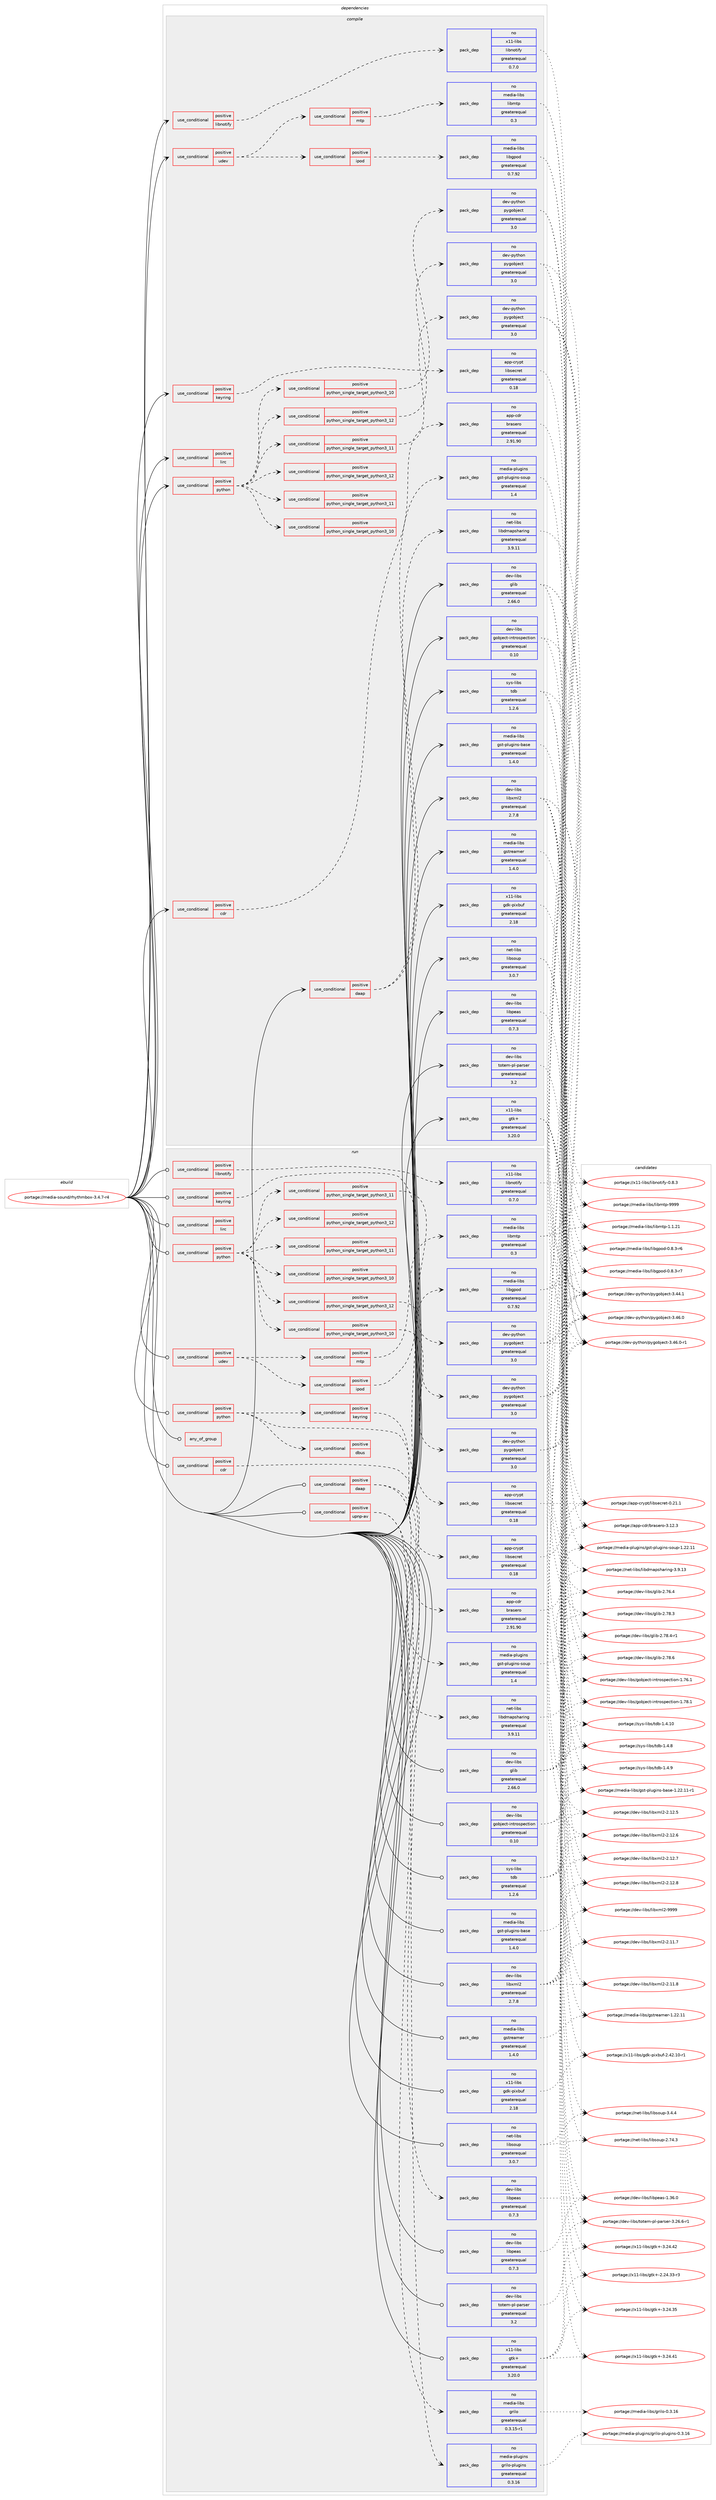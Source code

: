 digraph prolog {

# *************
# Graph options
# *************

newrank=true;
concentrate=true;
compound=true;
graph [rankdir=LR,fontname=Helvetica,fontsize=10,ranksep=1.5];#, ranksep=2.5, nodesep=0.2];
edge  [arrowhead=vee];
node  [fontname=Helvetica,fontsize=10];

# **********
# The ebuild
# **********

subgraph cluster_leftcol {
color=gray;
rank=same;
label=<<i>ebuild</i>>;
id [label="portage://media-sound/rhythmbox-3.4.7-r4", color=red, width=4, href="../media-sound/rhythmbox-3.4.7-r4.svg"];
}

# ****************
# The dependencies
# ****************

subgraph cluster_midcol {
color=gray;
label=<<i>dependencies</i>>;
subgraph cluster_compile {
fillcolor="#eeeeee";
style=filled;
label=<<i>compile</i>>;
subgraph cond79558 {
dependency165382 [label=<<TABLE BORDER="0" CELLBORDER="1" CELLSPACING="0" CELLPADDING="4"><TR><TD ROWSPAN="3" CELLPADDING="10">use_conditional</TD></TR><TR><TD>positive</TD></TR><TR><TD>cdr</TD></TR></TABLE>>, shape=none, color=red];
subgraph pack83409 {
dependency165383 [label=<<TABLE BORDER="0" CELLBORDER="1" CELLSPACING="0" CELLPADDING="4" WIDTH="220"><TR><TD ROWSPAN="6" CELLPADDING="30">pack_dep</TD></TR><TR><TD WIDTH="110">no</TD></TR><TR><TD>app-cdr</TD></TR><TR><TD>brasero</TD></TR><TR><TD>greaterequal</TD></TR><TR><TD>2.91.90</TD></TR></TABLE>>, shape=none, color=blue];
}
dependency165382:e -> dependency165383:w [weight=20,style="dashed",arrowhead="vee"];
}
id:e -> dependency165382:w [weight=20,style="solid",arrowhead="vee"];
subgraph cond79559 {
dependency165384 [label=<<TABLE BORDER="0" CELLBORDER="1" CELLSPACING="0" CELLPADDING="4"><TR><TD ROWSPAN="3" CELLPADDING="10">use_conditional</TD></TR><TR><TD>positive</TD></TR><TR><TD>daap</TD></TR></TABLE>>, shape=none, color=red];
subgraph pack83410 {
dependency165385 [label=<<TABLE BORDER="0" CELLBORDER="1" CELLSPACING="0" CELLPADDING="4" WIDTH="220"><TR><TD ROWSPAN="6" CELLPADDING="30">pack_dep</TD></TR><TR><TD WIDTH="110">no</TD></TR><TR><TD>net-libs</TD></TR><TR><TD>libdmapsharing</TD></TR><TR><TD>greaterequal</TD></TR><TR><TD>3.9.11</TD></TR></TABLE>>, shape=none, color=blue];
}
dependency165384:e -> dependency165385:w [weight=20,style="dashed",arrowhead="vee"];
subgraph pack83411 {
dependency165386 [label=<<TABLE BORDER="0" CELLBORDER="1" CELLSPACING="0" CELLPADDING="4" WIDTH="220"><TR><TD ROWSPAN="6" CELLPADDING="30">pack_dep</TD></TR><TR><TD WIDTH="110">no</TD></TR><TR><TD>media-plugins</TD></TR><TR><TD>gst-plugins-soup</TD></TR><TR><TD>greaterequal</TD></TR><TR><TD>1.4</TD></TR></TABLE>>, shape=none, color=blue];
}
dependency165384:e -> dependency165386:w [weight=20,style="dashed",arrowhead="vee"];
}
id:e -> dependency165384:w [weight=20,style="solid",arrowhead="vee"];
subgraph cond79560 {
dependency165387 [label=<<TABLE BORDER="0" CELLBORDER="1" CELLSPACING="0" CELLPADDING="4"><TR><TD ROWSPAN="3" CELLPADDING="10">use_conditional</TD></TR><TR><TD>positive</TD></TR><TR><TD>keyring</TD></TR></TABLE>>, shape=none, color=red];
subgraph pack83412 {
dependency165388 [label=<<TABLE BORDER="0" CELLBORDER="1" CELLSPACING="0" CELLPADDING="4" WIDTH="220"><TR><TD ROWSPAN="6" CELLPADDING="30">pack_dep</TD></TR><TR><TD WIDTH="110">no</TD></TR><TR><TD>app-crypt</TD></TR><TR><TD>libsecret</TD></TR><TR><TD>greaterequal</TD></TR><TR><TD>0.18</TD></TR></TABLE>>, shape=none, color=blue];
}
dependency165387:e -> dependency165388:w [weight=20,style="dashed",arrowhead="vee"];
}
id:e -> dependency165387:w [weight=20,style="solid",arrowhead="vee"];
subgraph cond79561 {
dependency165389 [label=<<TABLE BORDER="0" CELLBORDER="1" CELLSPACING="0" CELLPADDING="4"><TR><TD ROWSPAN="3" CELLPADDING="10">use_conditional</TD></TR><TR><TD>positive</TD></TR><TR><TD>libnotify</TD></TR></TABLE>>, shape=none, color=red];
subgraph pack83413 {
dependency165390 [label=<<TABLE BORDER="0" CELLBORDER="1" CELLSPACING="0" CELLPADDING="4" WIDTH="220"><TR><TD ROWSPAN="6" CELLPADDING="30">pack_dep</TD></TR><TR><TD WIDTH="110">no</TD></TR><TR><TD>x11-libs</TD></TR><TR><TD>libnotify</TD></TR><TR><TD>greaterequal</TD></TR><TR><TD>0.7.0</TD></TR></TABLE>>, shape=none, color=blue];
}
dependency165389:e -> dependency165390:w [weight=20,style="dashed",arrowhead="vee"];
}
id:e -> dependency165389:w [weight=20,style="solid",arrowhead="vee"];
subgraph cond79562 {
dependency165391 [label=<<TABLE BORDER="0" CELLBORDER="1" CELLSPACING="0" CELLPADDING="4"><TR><TD ROWSPAN="3" CELLPADDING="10">use_conditional</TD></TR><TR><TD>positive</TD></TR><TR><TD>lirc</TD></TR></TABLE>>, shape=none, color=red];
# *** BEGIN UNKNOWN DEPENDENCY TYPE (TODO) ***
# dependency165391 -> package_dependency(portage://media-sound/rhythmbox-3.4.7-r4,install,no,app-misc,lirc,none,[,,],[],[])
# *** END UNKNOWN DEPENDENCY TYPE (TODO) ***

}
id:e -> dependency165391:w [weight=20,style="solid",arrowhead="vee"];
subgraph cond79563 {
dependency165392 [label=<<TABLE BORDER="0" CELLBORDER="1" CELLSPACING="0" CELLPADDING="4"><TR><TD ROWSPAN="3" CELLPADDING="10">use_conditional</TD></TR><TR><TD>positive</TD></TR><TR><TD>python</TD></TR></TABLE>>, shape=none, color=red];
subgraph cond79564 {
dependency165393 [label=<<TABLE BORDER="0" CELLBORDER="1" CELLSPACING="0" CELLPADDING="4"><TR><TD ROWSPAN="3" CELLPADDING="10">use_conditional</TD></TR><TR><TD>positive</TD></TR><TR><TD>python_single_target_python3_10</TD></TR></TABLE>>, shape=none, color=red];
# *** BEGIN UNKNOWN DEPENDENCY TYPE (TODO) ***
# dependency165393 -> package_dependency(portage://media-sound/rhythmbox-3.4.7-r4,install,no,dev-lang,python,none,[,,],[slot(3.10)],[use(enable(xml),positive)])
# *** END UNKNOWN DEPENDENCY TYPE (TODO) ***

}
dependency165392:e -> dependency165393:w [weight=20,style="dashed",arrowhead="vee"];
subgraph cond79565 {
dependency165394 [label=<<TABLE BORDER="0" CELLBORDER="1" CELLSPACING="0" CELLPADDING="4"><TR><TD ROWSPAN="3" CELLPADDING="10">use_conditional</TD></TR><TR><TD>positive</TD></TR><TR><TD>python_single_target_python3_11</TD></TR></TABLE>>, shape=none, color=red];
# *** BEGIN UNKNOWN DEPENDENCY TYPE (TODO) ***
# dependency165394 -> package_dependency(portage://media-sound/rhythmbox-3.4.7-r4,install,no,dev-lang,python,none,[,,],[slot(3.11)],[use(enable(xml),positive)])
# *** END UNKNOWN DEPENDENCY TYPE (TODO) ***

}
dependency165392:e -> dependency165394:w [weight=20,style="dashed",arrowhead="vee"];
subgraph cond79566 {
dependency165395 [label=<<TABLE BORDER="0" CELLBORDER="1" CELLSPACING="0" CELLPADDING="4"><TR><TD ROWSPAN="3" CELLPADDING="10">use_conditional</TD></TR><TR><TD>positive</TD></TR><TR><TD>python_single_target_python3_12</TD></TR></TABLE>>, shape=none, color=red];
# *** BEGIN UNKNOWN DEPENDENCY TYPE (TODO) ***
# dependency165395 -> package_dependency(portage://media-sound/rhythmbox-3.4.7-r4,install,no,dev-lang,python,none,[,,],[slot(3.12)],[use(enable(xml),positive)])
# *** END UNKNOWN DEPENDENCY TYPE (TODO) ***

}
dependency165392:e -> dependency165395:w [weight=20,style="dashed",arrowhead="vee"];
subgraph cond79567 {
dependency165396 [label=<<TABLE BORDER="0" CELLBORDER="1" CELLSPACING="0" CELLPADDING="4"><TR><TD ROWSPAN="3" CELLPADDING="10">use_conditional</TD></TR><TR><TD>positive</TD></TR><TR><TD>python_single_target_python3_10</TD></TR></TABLE>>, shape=none, color=red];
subgraph pack83414 {
dependency165397 [label=<<TABLE BORDER="0" CELLBORDER="1" CELLSPACING="0" CELLPADDING="4" WIDTH="220"><TR><TD ROWSPAN="6" CELLPADDING="30">pack_dep</TD></TR><TR><TD WIDTH="110">no</TD></TR><TR><TD>dev-python</TD></TR><TR><TD>pygobject</TD></TR><TR><TD>greaterequal</TD></TR><TR><TD>3.0</TD></TR></TABLE>>, shape=none, color=blue];
}
dependency165396:e -> dependency165397:w [weight=20,style="dashed",arrowhead="vee"];
}
dependency165392:e -> dependency165396:w [weight=20,style="dashed",arrowhead="vee"];
subgraph cond79568 {
dependency165398 [label=<<TABLE BORDER="0" CELLBORDER="1" CELLSPACING="0" CELLPADDING="4"><TR><TD ROWSPAN="3" CELLPADDING="10">use_conditional</TD></TR><TR><TD>positive</TD></TR><TR><TD>python_single_target_python3_11</TD></TR></TABLE>>, shape=none, color=red];
subgraph pack83415 {
dependency165399 [label=<<TABLE BORDER="0" CELLBORDER="1" CELLSPACING="0" CELLPADDING="4" WIDTH="220"><TR><TD ROWSPAN="6" CELLPADDING="30">pack_dep</TD></TR><TR><TD WIDTH="110">no</TD></TR><TR><TD>dev-python</TD></TR><TR><TD>pygobject</TD></TR><TR><TD>greaterequal</TD></TR><TR><TD>3.0</TD></TR></TABLE>>, shape=none, color=blue];
}
dependency165398:e -> dependency165399:w [weight=20,style="dashed",arrowhead="vee"];
}
dependency165392:e -> dependency165398:w [weight=20,style="dashed",arrowhead="vee"];
subgraph cond79569 {
dependency165400 [label=<<TABLE BORDER="0" CELLBORDER="1" CELLSPACING="0" CELLPADDING="4"><TR><TD ROWSPAN="3" CELLPADDING="10">use_conditional</TD></TR><TR><TD>positive</TD></TR><TR><TD>python_single_target_python3_12</TD></TR></TABLE>>, shape=none, color=red];
subgraph pack83416 {
dependency165401 [label=<<TABLE BORDER="0" CELLBORDER="1" CELLSPACING="0" CELLPADDING="4" WIDTH="220"><TR><TD ROWSPAN="6" CELLPADDING="30">pack_dep</TD></TR><TR><TD WIDTH="110">no</TD></TR><TR><TD>dev-python</TD></TR><TR><TD>pygobject</TD></TR><TR><TD>greaterequal</TD></TR><TR><TD>3.0</TD></TR></TABLE>>, shape=none, color=blue];
}
dependency165400:e -> dependency165401:w [weight=20,style="dashed",arrowhead="vee"];
}
dependency165392:e -> dependency165400:w [weight=20,style="dashed",arrowhead="vee"];
}
id:e -> dependency165392:w [weight=20,style="solid",arrowhead="vee"];
subgraph cond79570 {
dependency165402 [label=<<TABLE BORDER="0" CELLBORDER="1" CELLSPACING="0" CELLPADDING="4"><TR><TD ROWSPAN="3" CELLPADDING="10">use_conditional</TD></TR><TR><TD>positive</TD></TR><TR><TD>udev</TD></TR></TABLE>>, shape=none, color=red];
# *** BEGIN UNKNOWN DEPENDENCY TYPE (TODO) ***
# dependency165402 -> package_dependency(portage://media-sound/rhythmbox-3.4.7-r4,install,no,dev-libs,libgudev,none,[,,],any_same_slot,[])
# *** END UNKNOWN DEPENDENCY TYPE (TODO) ***

subgraph cond79571 {
dependency165403 [label=<<TABLE BORDER="0" CELLBORDER="1" CELLSPACING="0" CELLPADDING="4"><TR><TD ROWSPAN="3" CELLPADDING="10">use_conditional</TD></TR><TR><TD>positive</TD></TR><TR><TD>ipod</TD></TR></TABLE>>, shape=none, color=red];
subgraph pack83417 {
dependency165404 [label=<<TABLE BORDER="0" CELLBORDER="1" CELLSPACING="0" CELLPADDING="4" WIDTH="220"><TR><TD ROWSPAN="6" CELLPADDING="30">pack_dep</TD></TR><TR><TD WIDTH="110">no</TD></TR><TR><TD>media-libs</TD></TR><TR><TD>libgpod</TD></TR><TR><TD>greaterequal</TD></TR><TR><TD>0.7.92</TD></TR></TABLE>>, shape=none, color=blue];
}
dependency165403:e -> dependency165404:w [weight=20,style="dashed",arrowhead="vee"];
}
dependency165402:e -> dependency165403:w [weight=20,style="dashed",arrowhead="vee"];
subgraph cond79572 {
dependency165405 [label=<<TABLE BORDER="0" CELLBORDER="1" CELLSPACING="0" CELLPADDING="4"><TR><TD ROWSPAN="3" CELLPADDING="10">use_conditional</TD></TR><TR><TD>positive</TD></TR><TR><TD>mtp</TD></TR></TABLE>>, shape=none, color=red];
subgraph pack83418 {
dependency165406 [label=<<TABLE BORDER="0" CELLBORDER="1" CELLSPACING="0" CELLPADDING="4" WIDTH="220"><TR><TD ROWSPAN="6" CELLPADDING="30">pack_dep</TD></TR><TR><TD WIDTH="110">no</TD></TR><TR><TD>media-libs</TD></TR><TR><TD>libmtp</TD></TR><TR><TD>greaterequal</TD></TR><TR><TD>0.3</TD></TR></TABLE>>, shape=none, color=blue];
}
dependency165405:e -> dependency165406:w [weight=20,style="dashed",arrowhead="vee"];
}
dependency165402:e -> dependency165405:w [weight=20,style="dashed",arrowhead="vee"];
}
id:e -> dependency165402:w [weight=20,style="solid",arrowhead="vee"];
subgraph pack83419 {
dependency165407 [label=<<TABLE BORDER="0" CELLBORDER="1" CELLSPACING="0" CELLPADDING="4" WIDTH="220"><TR><TD ROWSPAN="6" CELLPADDING="30">pack_dep</TD></TR><TR><TD WIDTH="110">no</TD></TR><TR><TD>dev-libs</TD></TR><TR><TD>glib</TD></TR><TR><TD>greaterequal</TD></TR><TR><TD>2.66.0</TD></TR></TABLE>>, shape=none, color=blue];
}
id:e -> dependency165407:w [weight=20,style="solid",arrowhead="vee"];
subgraph pack83420 {
dependency165408 [label=<<TABLE BORDER="0" CELLBORDER="1" CELLSPACING="0" CELLPADDING="4" WIDTH="220"><TR><TD ROWSPAN="6" CELLPADDING="30">pack_dep</TD></TR><TR><TD WIDTH="110">no</TD></TR><TR><TD>dev-libs</TD></TR><TR><TD>gobject-introspection</TD></TR><TR><TD>greaterequal</TD></TR><TR><TD>0.10</TD></TR></TABLE>>, shape=none, color=blue];
}
id:e -> dependency165408:w [weight=20,style="solid",arrowhead="vee"];
# *** BEGIN UNKNOWN DEPENDENCY TYPE (TODO) ***
# id -> package_dependency(portage://media-sound/rhythmbox-3.4.7-r4,install,no,dev-libs,json-glib,none,[,,],[],[])
# *** END UNKNOWN DEPENDENCY TYPE (TODO) ***

subgraph pack83421 {
dependency165409 [label=<<TABLE BORDER="0" CELLBORDER="1" CELLSPACING="0" CELLPADDING="4" WIDTH="220"><TR><TD ROWSPAN="6" CELLPADDING="30">pack_dep</TD></TR><TR><TD WIDTH="110">no</TD></TR><TR><TD>dev-libs</TD></TR><TR><TD>libpeas</TD></TR><TR><TD>greaterequal</TD></TR><TR><TD>0.7.3</TD></TR></TABLE>>, shape=none, color=blue];
}
id:e -> dependency165409:w [weight=20,style="solid",arrowhead="vee"];
subgraph pack83422 {
dependency165410 [label=<<TABLE BORDER="0" CELLBORDER="1" CELLSPACING="0" CELLPADDING="4" WIDTH="220"><TR><TD ROWSPAN="6" CELLPADDING="30">pack_dep</TD></TR><TR><TD WIDTH="110">no</TD></TR><TR><TD>dev-libs</TD></TR><TR><TD>libxml2</TD></TR><TR><TD>greaterequal</TD></TR><TR><TD>2.7.8</TD></TR></TABLE>>, shape=none, color=blue];
}
id:e -> dependency165410:w [weight=20,style="solid",arrowhead="vee"];
subgraph pack83423 {
dependency165411 [label=<<TABLE BORDER="0" CELLBORDER="1" CELLSPACING="0" CELLPADDING="4" WIDTH="220"><TR><TD ROWSPAN="6" CELLPADDING="30">pack_dep</TD></TR><TR><TD WIDTH="110">no</TD></TR><TR><TD>dev-libs</TD></TR><TR><TD>totem-pl-parser</TD></TR><TR><TD>greaterequal</TD></TR><TR><TD>3.2</TD></TR></TABLE>>, shape=none, color=blue];
}
id:e -> dependency165411:w [weight=20,style="solid",arrowhead="vee"];
subgraph pack83424 {
dependency165412 [label=<<TABLE BORDER="0" CELLBORDER="1" CELLSPACING="0" CELLPADDING="4" WIDTH="220"><TR><TD ROWSPAN="6" CELLPADDING="30">pack_dep</TD></TR><TR><TD WIDTH="110">no</TD></TR><TR><TD>media-libs</TD></TR><TR><TD>gst-plugins-base</TD></TR><TR><TD>greaterequal</TD></TR><TR><TD>1.4.0</TD></TR></TABLE>>, shape=none, color=blue];
}
id:e -> dependency165412:w [weight=20,style="solid",arrowhead="vee"];
subgraph pack83425 {
dependency165413 [label=<<TABLE BORDER="0" CELLBORDER="1" CELLSPACING="0" CELLPADDING="4" WIDTH="220"><TR><TD ROWSPAN="6" CELLPADDING="30">pack_dep</TD></TR><TR><TD WIDTH="110">no</TD></TR><TR><TD>media-libs</TD></TR><TR><TD>gstreamer</TD></TR><TR><TD>greaterequal</TD></TR><TR><TD>1.4.0</TD></TR></TABLE>>, shape=none, color=blue];
}
id:e -> dependency165413:w [weight=20,style="solid",arrowhead="vee"];
subgraph pack83426 {
dependency165414 [label=<<TABLE BORDER="0" CELLBORDER="1" CELLSPACING="0" CELLPADDING="4" WIDTH="220"><TR><TD ROWSPAN="6" CELLPADDING="30">pack_dep</TD></TR><TR><TD WIDTH="110">no</TD></TR><TR><TD>net-libs</TD></TR><TR><TD>libsoup</TD></TR><TR><TD>greaterequal</TD></TR><TR><TD>3.0.7</TD></TR></TABLE>>, shape=none, color=blue];
}
id:e -> dependency165414:w [weight=20,style="solid",arrowhead="vee"];
subgraph pack83427 {
dependency165415 [label=<<TABLE BORDER="0" CELLBORDER="1" CELLSPACING="0" CELLPADDING="4" WIDTH="220"><TR><TD ROWSPAN="6" CELLPADDING="30">pack_dep</TD></TR><TR><TD WIDTH="110">no</TD></TR><TR><TD>sys-libs</TD></TR><TR><TD>tdb</TD></TR><TR><TD>greaterequal</TD></TR><TR><TD>1.2.6</TD></TR></TABLE>>, shape=none, color=blue];
}
id:e -> dependency165415:w [weight=20,style="solid",arrowhead="vee"];
# *** BEGIN UNKNOWN DEPENDENCY TYPE (TODO) ***
# id -> package_dependency(portage://media-sound/rhythmbox-3.4.7-r4,install,no,x11-libs,cairo,none,[,,],[],[])
# *** END UNKNOWN DEPENDENCY TYPE (TODO) ***

subgraph pack83428 {
dependency165416 [label=<<TABLE BORDER="0" CELLBORDER="1" CELLSPACING="0" CELLPADDING="4" WIDTH="220"><TR><TD ROWSPAN="6" CELLPADDING="30">pack_dep</TD></TR><TR><TD WIDTH="110">no</TD></TR><TR><TD>x11-libs</TD></TR><TR><TD>gdk-pixbuf</TD></TR><TR><TD>greaterequal</TD></TR><TR><TD>2.18</TD></TR></TABLE>>, shape=none, color=blue];
}
id:e -> dependency165416:w [weight=20,style="solid",arrowhead="vee"];
subgraph pack83429 {
dependency165417 [label=<<TABLE BORDER="0" CELLBORDER="1" CELLSPACING="0" CELLPADDING="4" WIDTH="220"><TR><TD ROWSPAN="6" CELLPADDING="30">pack_dep</TD></TR><TR><TD WIDTH="110">no</TD></TR><TR><TD>x11-libs</TD></TR><TR><TD>gtk+</TD></TR><TR><TD>greaterequal</TD></TR><TR><TD>3.20.0</TD></TR></TABLE>>, shape=none, color=blue];
}
id:e -> dependency165417:w [weight=20,style="solid",arrowhead="vee"];
# *** BEGIN UNKNOWN DEPENDENCY TYPE (TODO) ***
# id -> package_dependency(portage://media-sound/rhythmbox-3.4.7-r4,install,no,x11-libs,pango,none,[,,],[],[])
# *** END UNKNOWN DEPENDENCY TYPE (TODO) ***

}
subgraph cluster_compileandrun {
fillcolor="#eeeeee";
style=filled;
label=<<i>compile and run</i>>;
}
subgraph cluster_run {
fillcolor="#eeeeee";
style=filled;
label=<<i>run</i>>;
subgraph any2251 {
dependency165418 [label=<<TABLE BORDER="0" CELLBORDER="1" CELLSPACING="0" CELLPADDING="4"><TR><TD CELLPADDING="10">any_of_group</TD></TR></TABLE>>, shape=none, color=red];# *** BEGIN UNKNOWN DEPENDENCY TYPE (TODO) ***
# dependency165418 -> package_dependency(portage://media-sound/rhythmbox-3.4.7-r4,run,no,media-plugins,gst-plugins-cdparanoia,none,[,,],[slot(1.0)],[])
# *** END UNKNOWN DEPENDENCY TYPE (TODO) ***

# *** BEGIN UNKNOWN DEPENDENCY TYPE (TODO) ***
# dependency165418 -> package_dependency(portage://media-sound/rhythmbox-3.4.7-r4,run,no,media-plugins,gst-plugins-cdio,none,[,,],[slot(1.0)],[])
# *** END UNKNOWN DEPENDENCY TYPE (TODO) ***

}
id:e -> dependency165418:w [weight=20,style="solid",arrowhead="odot"];
subgraph cond79573 {
dependency165419 [label=<<TABLE BORDER="0" CELLBORDER="1" CELLSPACING="0" CELLPADDING="4"><TR><TD ROWSPAN="3" CELLPADDING="10">use_conditional</TD></TR><TR><TD>positive</TD></TR><TR><TD>cdr</TD></TR></TABLE>>, shape=none, color=red];
subgraph pack83430 {
dependency165420 [label=<<TABLE BORDER="0" CELLBORDER="1" CELLSPACING="0" CELLPADDING="4" WIDTH="220"><TR><TD ROWSPAN="6" CELLPADDING="30">pack_dep</TD></TR><TR><TD WIDTH="110">no</TD></TR><TR><TD>app-cdr</TD></TR><TR><TD>brasero</TD></TR><TR><TD>greaterequal</TD></TR><TR><TD>2.91.90</TD></TR></TABLE>>, shape=none, color=blue];
}
dependency165419:e -> dependency165420:w [weight=20,style="dashed",arrowhead="vee"];
}
id:e -> dependency165419:w [weight=20,style="solid",arrowhead="odot"];
subgraph cond79574 {
dependency165421 [label=<<TABLE BORDER="0" CELLBORDER="1" CELLSPACING="0" CELLPADDING="4"><TR><TD ROWSPAN="3" CELLPADDING="10">use_conditional</TD></TR><TR><TD>positive</TD></TR><TR><TD>daap</TD></TR></TABLE>>, shape=none, color=red];
subgraph pack83431 {
dependency165422 [label=<<TABLE BORDER="0" CELLBORDER="1" CELLSPACING="0" CELLPADDING="4" WIDTH="220"><TR><TD ROWSPAN="6" CELLPADDING="30">pack_dep</TD></TR><TR><TD WIDTH="110">no</TD></TR><TR><TD>net-libs</TD></TR><TR><TD>libdmapsharing</TD></TR><TR><TD>greaterequal</TD></TR><TR><TD>3.9.11</TD></TR></TABLE>>, shape=none, color=blue];
}
dependency165421:e -> dependency165422:w [weight=20,style="dashed",arrowhead="vee"];
subgraph pack83432 {
dependency165423 [label=<<TABLE BORDER="0" CELLBORDER="1" CELLSPACING="0" CELLPADDING="4" WIDTH="220"><TR><TD ROWSPAN="6" CELLPADDING="30">pack_dep</TD></TR><TR><TD WIDTH="110">no</TD></TR><TR><TD>media-plugins</TD></TR><TR><TD>gst-plugins-soup</TD></TR><TR><TD>greaterequal</TD></TR><TR><TD>1.4</TD></TR></TABLE>>, shape=none, color=blue];
}
dependency165421:e -> dependency165423:w [weight=20,style="dashed",arrowhead="vee"];
}
id:e -> dependency165421:w [weight=20,style="solid",arrowhead="odot"];
subgraph cond79575 {
dependency165424 [label=<<TABLE BORDER="0" CELLBORDER="1" CELLSPACING="0" CELLPADDING="4"><TR><TD ROWSPAN="3" CELLPADDING="10">use_conditional</TD></TR><TR><TD>positive</TD></TR><TR><TD>keyring</TD></TR></TABLE>>, shape=none, color=red];
subgraph pack83433 {
dependency165425 [label=<<TABLE BORDER="0" CELLBORDER="1" CELLSPACING="0" CELLPADDING="4" WIDTH="220"><TR><TD ROWSPAN="6" CELLPADDING="30">pack_dep</TD></TR><TR><TD WIDTH="110">no</TD></TR><TR><TD>app-crypt</TD></TR><TR><TD>libsecret</TD></TR><TR><TD>greaterequal</TD></TR><TR><TD>0.18</TD></TR></TABLE>>, shape=none, color=blue];
}
dependency165424:e -> dependency165425:w [weight=20,style="dashed",arrowhead="vee"];
}
id:e -> dependency165424:w [weight=20,style="solid",arrowhead="odot"];
subgraph cond79576 {
dependency165426 [label=<<TABLE BORDER="0" CELLBORDER="1" CELLSPACING="0" CELLPADDING="4"><TR><TD ROWSPAN="3" CELLPADDING="10">use_conditional</TD></TR><TR><TD>positive</TD></TR><TR><TD>libnotify</TD></TR></TABLE>>, shape=none, color=red];
subgraph pack83434 {
dependency165427 [label=<<TABLE BORDER="0" CELLBORDER="1" CELLSPACING="0" CELLPADDING="4" WIDTH="220"><TR><TD ROWSPAN="6" CELLPADDING="30">pack_dep</TD></TR><TR><TD WIDTH="110">no</TD></TR><TR><TD>x11-libs</TD></TR><TR><TD>libnotify</TD></TR><TR><TD>greaterequal</TD></TR><TR><TD>0.7.0</TD></TR></TABLE>>, shape=none, color=blue];
}
dependency165426:e -> dependency165427:w [weight=20,style="dashed",arrowhead="vee"];
}
id:e -> dependency165426:w [weight=20,style="solid",arrowhead="odot"];
subgraph cond79577 {
dependency165428 [label=<<TABLE BORDER="0" CELLBORDER="1" CELLSPACING="0" CELLPADDING="4"><TR><TD ROWSPAN="3" CELLPADDING="10">use_conditional</TD></TR><TR><TD>positive</TD></TR><TR><TD>lirc</TD></TR></TABLE>>, shape=none, color=red];
# *** BEGIN UNKNOWN DEPENDENCY TYPE (TODO) ***
# dependency165428 -> package_dependency(portage://media-sound/rhythmbox-3.4.7-r4,run,no,app-misc,lirc,none,[,,],[],[])
# *** END UNKNOWN DEPENDENCY TYPE (TODO) ***

}
id:e -> dependency165428:w [weight=20,style="solid",arrowhead="odot"];
subgraph cond79578 {
dependency165429 [label=<<TABLE BORDER="0" CELLBORDER="1" CELLSPACING="0" CELLPADDING="4"><TR><TD ROWSPAN="3" CELLPADDING="10">use_conditional</TD></TR><TR><TD>positive</TD></TR><TR><TD>python</TD></TR></TABLE>>, shape=none, color=red];
subgraph cond79579 {
dependency165430 [label=<<TABLE BORDER="0" CELLBORDER="1" CELLSPACING="0" CELLPADDING="4"><TR><TD ROWSPAN="3" CELLPADDING="10">use_conditional</TD></TR><TR><TD>positive</TD></TR><TR><TD>python_single_target_python3_10</TD></TR></TABLE>>, shape=none, color=red];
# *** BEGIN UNKNOWN DEPENDENCY TYPE (TODO) ***
# dependency165430 -> package_dependency(portage://media-sound/rhythmbox-3.4.7-r4,run,no,dev-lang,python,none,[,,],[slot(3.10)],[use(enable(xml),positive)])
# *** END UNKNOWN DEPENDENCY TYPE (TODO) ***

}
dependency165429:e -> dependency165430:w [weight=20,style="dashed",arrowhead="vee"];
subgraph cond79580 {
dependency165431 [label=<<TABLE BORDER="0" CELLBORDER="1" CELLSPACING="0" CELLPADDING="4"><TR><TD ROWSPAN="3" CELLPADDING="10">use_conditional</TD></TR><TR><TD>positive</TD></TR><TR><TD>python_single_target_python3_11</TD></TR></TABLE>>, shape=none, color=red];
# *** BEGIN UNKNOWN DEPENDENCY TYPE (TODO) ***
# dependency165431 -> package_dependency(portage://media-sound/rhythmbox-3.4.7-r4,run,no,dev-lang,python,none,[,,],[slot(3.11)],[use(enable(xml),positive)])
# *** END UNKNOWN DEPENDENCY TYPE (TODO) ***

}
dependency165429:e -> dependency165431:w [weight=20,style="dashed",arrowhead="vee"];
subgraph cond79581 {
dependency165432 [label=<<TABLE BORDER="0" CELLBORDER="1" CELLSPACING="0" CELLPADDING="4"><TR><TD ROWSPAN="3" CELLPADDING="10">use_conditional</TD></TR><TR><TD>positive</TD></TR><TR><TD>python_single_target_python3_12</TD></TR></TABLE>>, shape=none, color=red];
# *** BEGIN UNKNOWN DEPENDENCY TYPE (TODO) ***
# dependency165432 -> package_dependency(portage://media-sound/rhythmbox-3.4.7-r4,run,no,dev-lang,python,none,[,,],[slot(3.12)],[use(enable(xml),positive)])
# *** END UNKNOWN DEPENDENCY TYPE (TODO) ***

}
dependency165429:e -> dependency165432:w [weight=20,style="dashed",arrowhead="vee"];
subgraph cond79582 {
dependency165433 [label=<<TABLE BORDER="0" CELLBORDER="1" CELLSPACING="0" CELLPADDING="4"><TR><TD ROWSPAN="3" CELLPADDING="10">use_conditional</TD></TR><TR><TD>positive</TD></TR><TR><TD>python_single_target_python3_10</TD></TR></TABLE>>, shape=none, color=red];
subgraph pack83435 {
dependency165434 [label=<<TABLE BORDER="0" CELLBORDER="1" CELLSPACING="0" CELLPADDING="4" WIDTH="220"><TR><TD ROWSPAN="6" CELLPADDING="30">pack_dep</TD></TR><TR><TD WIDTH="110">no</TD></TR><TR><TD>dev-python</TD></TR><TR><TD>pygobject</TD></TR><TR><TD>greaterequal</TD></TR><TR><TD>3.0</TD></TR></TABLE>>, shape=none, color=blue];
}
dependency165433:e -> dependency165434:w [weight=20,style="dashed",arrowhead="vee"];
}
dependency165429:e -> dependency165433:w [weight=20,style="dashed",arrowhead="vee"];
subgraph cond79583 {
dependency165435 [label=<<TABLE BORDER="0" CELLBORDER="1" CELLSPACING="0" CELLPADDING="4"><TR><TD ROWSPAN="3" CELLPADDING="10">use_conditional</TD></TR><TR><TD>positive</TD></TR><TR><TD>python_single_target_python3_11</TD></TR></TABLE>>, shape=none, color=red];
subgraph pack83436 {
dependency165436 [label=<<TABLE BORDER="0" CELLBORDER="1" CELLSPACING="0" CELLPADDING="4" WIDTH="220"><TR><TD ROWSPAN="6" CELLPADDING="30">pack_dep</TD></TR><TR><TD WIDTH="110">no</TD></TR><TR><TD>dev-python</TD></TR><TR><TD>pygobject</TD></TR><TR><TD>greaterequal</TD></TR><TR><TD>3.0</TD></TR></TABLE>>, shape=none, color=blue];
}
dependency165435:e -> dependency165436:w [weight=20,style="dashed",arrowhead="vee"];
}
dependency165429:e -> dependency165435:w [weight=20,style="dashed",arrowhead="vee"];
subgraph cond79584 {
dependency165437 [label=<<TABLE BORDER="0" CELLBORDER="1" CELLSPACING="0" CELLPADDING="4"><TR><TD ROWSPAN="3" CELLPADDING="10">use_conditional</TD></TR><TR><TD>positive</TD></TR><TR><TD>python_single_target_python3_12</TD></TR></TABLE>>, shape=none, color=red];
subgraph pack83437 {
dependency165438 [label=<<TABLE BORDER="0" CELLBORDER="1" CELLSPACING="0" CELLPADDING="4" WIDTH="220"><TR><TD ROWSPAN="6" CELLPADDING="30">pack_dep</TD></TR><TR><TD WIDTH="110">no</TD></TR><TR><TD>dev-python</TD></TR><TR><TD>pygobject</TD></TR><TR><TD>greaterequal</TD></TR><TR><TD>3.0</TD></TR></TABLE>>, shape=none, color=blue];
}
dependency165437:e -> dependency165438:w [weight=20,style="dashed",arrowhead="vee"];
}
dependency165429:e -> dependency165437:w [weight=20,style="dashed",arrowhead="vee"];
}
id:e -> dependency165429:w [weight=20,style="solid",arrowhead="odot"];
subgraph cond79585 {
dependency165439 [label=<<TABLE BORDER="0" CELLBORDER="1" CELLSPACING="0" CELLPADDING="4"><TR><TD ROWSPAN="3" CELLPADDING="10">use_conditional</TD></TR><TR><TD>positive</TD></TR><TR><TD>python</TD></TR></TABLE>>, shape=none, color=red];
subgraph pack83438 {
dependency165440 [label=<<TABLE BORDER="0" CELLBORDER="1" CELLSPACING="0" CELLPADDING="4" WIDTH="220"><TR><TD ROWSPAN="6" CELLPADDING="30">pack_dep</TD></TR><TR><TD WIDTH="110">no</TD></TR><TR><TD>dev-libs</TD></TR><TR><TD>libpeas</TD></TR><TR><TD>greaterequal</TD></TR><TR><TD>0.7.3</TD></TR></TABLE>>, shape=none, color=blue];
}
dependency165439:e -> dependency165440:w [weight=20,style="dashed",arrowhead="vee"];
# *** BEGIN UNKNOWN DEPENDENCY TYPE (TODO) ***
# dependency165439 -> package_dependency(portage://media-sound/rhythmbox-3.4.7-r4,run,no,net-libs,libsoup,none,[,,],[slot(3.0)],[use(enable(introspection),none)])
# *** END UNKNOWN DEPENDENCY TYPE (TODO) ***

# *** BEGIN UNKNOWN DEPENDENCY TYPE (TODO) ***
# dependency165439 -> package_dependency(portage://media-sound/rhythmbox-3.4.7-r4,run,no,x11-libs,gdk-pixbuf,none,[,,],[slot(2)],[use(enable(introspection),none)])
# *** END UNKNOWN DEPENDENCY TYPE (TODO) ***

# *** BEGIN UNKNOWN DEPENDENCY TYPE (TODO) ***
# dependency165439 -> package_dependency(portage://media-sound/rhythmbox-3.4.7-r4,run,no,x11-libs,gtk+,none,[,,],[slot(3)],[use(enable(introspection),none)])
# *** END UNKNOWN DEPENDENCY TYPE (TODO) ***

# *** BEGIN UNKNOWN DEPENDENCY TYPE (TODO) ***
# dependency165439 -> package_dependency(portage://media-sound/rhythmbox-3.4.7-r4,run,no,x11-libs,pango,none,[,,],[],[use(enable(introspection),none)])
# *** END UNKNOWN DEPENDENCY TYPE (TODO) ***

subgraph cond79586 {
dependency165441 [label=<<TABLE BORDER="0" CELLBORDER="1" CELLSPACING="0" CELLPADDING="4"><TR><TD ROWSPAN="3" CELLPADDING="10">use_conditional</TD></TR><TR><TD>positive</TD></TR><TR><TD>dbus</TD></TR></TABLE>>, shape=none, color=red];
# *** BEGIN UNKNOWN DEPENDENCY TYPE (TODO) ***
# dependency165441 -> package_dependency(portage://media-sound/rhythmbox-3.4.7-r4,run,no,sys-apps,dbus,none,[,,],[],[])
# *** END UNKNOWN DEPENDENCY TYPE (TODO) ***

}
dependency165439:e -> dependency165441:w [weight=20,style="dashed",arrowhead="vee"];
subgraph cond79587 {
dependency165442 [label=<<TABLE BORDER="0" CELLBORDER="1" CELLSPACING="0" CELLPADDING="4"><TR><TD ROWSPAN="3" CELLPADDING="10">use_conditional</TD></TR><TR><TD>positive</TD></TR><TR><TD>keyring</TD></TR></TABLE>>, shape=none, color=red];
subgraph pack83439 {
dependency165443 [label=<<TABLE BORDER="0" CELLBORDER="1" CELLSPACING="0" CELLPADDING="4" WIDTH="220"><TR><TD ROWSPAN="6" CELLPADDING="30">pack_dep</TD></TR><TR><TD WIDTH="110">no</TD></TR><TR><TD>app-crypt</TD></TR><TR><TD>libsecret</TD></TR><TR><TD>greaterequal</TD></TR><TR><TD>0.18</TD></TR></TABLE>>, shape=none, color=blue];
}
dependency165442:e -> dependency165443:w [weight=20,style="dashed",arrowhead="vee"];
}
dependency165439:e -> dependency165442:w [weight=20,style="dashed",arrowhead="vee"];
}
id:e -> dependency165439:w [weight=20,style="solid",arrowhead="odot"];
subgraph cond79588 {
dependency165444 [label=<<TABLE BORDER="0" CELLBORDER="1" CELLSPACING="0" CELLPADDING="4"><TR><TD ROWSPAN="3" CELLPADDING="10">use_conditional</TD></TR><TR><TD>positive</TD></TR><TR><TD>udev</TD></TR></TABLE>>, shape=none, color=red];
# *** BEGIN UNKNOWN DEPENDENCY TYPE (TODO) ***
# dependency165444 -> package_dependency(portage://media-sound/rhythmbox-3.4.7-r4,run,no,dev-libs,libgudev,none,[,,],any_same_slot,[])
# *** END UNKNOWN DEPENDENCY TYPE (TODO) ***

subgraph cond79589 {
dependency165445 [label=<<TABLE BORDER="0" CELLBORDER="1" CELLSPACING="0" CELLPADDING="4"><TR><TD ROWSPAN="3" CELLPADDING="10">use_conditional</TD></TR><TR><TD>positive</TD></TR><TR><TD>ipod</TD></TR></TABLE>>, shape=none, color=red];
subgraph pack83440 {
dependency165446 [label=<<TABLE BORDER="0" CELLBORDER="1" CELLSPACING="0" CELLPADDING="4" WIDTH="220"><TR><TD ROWSPAN="6" CELLPADDING="30">pack_dep</TD></TR><TR><TD WIDTH="110">no</TD></TR><TR><TD>media-libs</TD></TR><TR><TD>libgpod</TD></TR><TR><TD>greaterequal</TD></TR><TR><TD>0.7.92</TD></TR></TABLE>>, shape=none, color=blue];
}
dependency165445:e -> dependency165446:w [weight=20,style="dashed",arrowhead="vee"];
}
dependency165444:e -> dependency165445:w [weight=20,style="dashed",arrowhead="vee"];
subgraph cond79590 {
dependency165447 [label=<<TABLE BORDER="0" CELLBORDER="1" CELLSPACING="0" CELLPADDING="4"><TR><TD ROWSPAN="3" CELLPADDING="10">use_conditional</TD></TR><TR><TD>positive</TD></TR><TR><TD>mtp</TD></TR></TABLE>>, shape=none, color=red];
subgraph pack83441 {
dependency165448 [label=<<TABLE BORDER="0" CELLBORDER="1" CELLSPACING="0" CELLPADDING="4" WIDTH="220"><TR><TD ROWSPAN="6" CELLPADDING="30">pack_dep</TD></TR><TR><TD WIDTH="110">no</TD></TR><TR><TD>media-libs</TD></TR><TR><TD>libmtp</TD></TR><TR><TD>greaterequal</TD></TR><TR><TD>0.3</TD></TR></TABLE>>, shape=none, color=blue];
}
dependency165447:e -> dependency165448:w [weight=20,style="dashed",arrowhead="vee"];
}
dependency165444:e -> dependency165447:w [weight=20,style="dashed",arrowhead="vee"];
}
id:e -> dependency165444:w [weight=20,style="solid",arrowhead="odot"];
subgraph cond79591 {
dependency165449 [label=<<TABLE BORDER="0" CELLBORDER="1" CELLSPACING="0" CELLPADDING="4"><TR><TD ROWSPAN="3" CELLPADDING="10">use_conditional</TD></TR><TR><TD>positive</TD></TR><TR><TD>upnp-av</TD></TR></TABLE>>, shape=none, color=red];
subgraph pack83442 {
dependency165450 [label=<<TABLE BORDER="0" CELLBORDER="1" CELLSPACING="0" CELLPADDING="4" WIDTH="220"><TR><TD ROWSPAN="6" CELLPADDING="30">pack_dep</TD></TR><TR><TD WIDTH="110">no</TD></TR><TR><TD>media-libs</TD></TR><TR><TD>grilo</TD></TR><TR><TD>greaterequal</TD></TR><TR><TD>0.3.15-r1</TD></TR></TABLE>>, shape=none, color=blue];
}
dependency165449:e -> dependency165450:w [weight=20,style="dashed",arrowhead="vee"];
subgraph pack83443 {
dependency165451 [label=<<TABLE BORDER="0" CELLBORDER="1" CELLSPACING="0" CELLPADDING="4" WIDTH="220"><TR><TD ROWSPAN="6" CELLPADDING="30">pack_dep</TD></TR><TR><TD WIDTH="110">no</TD></TR><TR><TD>media-plugins</TD></TR><TR><TD>grilo-plugins</TD></TR><TR><TD>greaterequal</TD></TR><TR><TD>0.3.16</TD></TR></TABLE>>, shape=none, color=blue];
}
dependency165449:e -> dependency165451:w [weight=20,style="dashed",arrowhead="vee"];
}
id:e -> dependency165449:w [weight=20,style="solid",arrowhead="odot"];
subgraph pack83444 {
dependency165452 [label=<<TABLE BORDER="0" CELLBORDER="1" CELLSPACING="0" CELLPADDING="4" WIDTH="220"><TR><TD ROWSPAN="6" CELLPADDING="30">pack_dep</TD></TR><TR><TD WIDTH="110">no</TD></TR><TR><TD>dev-libs</TD></TR><TR><TD>glib</TD></TR><TR><TD>greaterequal</TD></TR><TR><TD>2.66.0</TD></TR></TABLE>>, shape=none, color=blue];
}
id:e -> dependency165452:w [weight=20,style="solid",arrowhead="odot"];
subgraph pack83445 {
dependency165453 [label=<<TABLE BORDER="0" CELLBORDER="1" CELLSPACING="0" CELLPADDING="4" WIDTH="220"><TR><TD ROWSPAN="6" CELLPADDING="30">pack_dep</TD></TR><TR><TD WIDTH="110">no</TD></TR><TR><TD>dev-libs</TD></TR><TR><TD>gobject-introspection</TD></TR><TR><TD>greaterequal</TD></TR><TR><TD>0.10</TD></TR></TABLE>>, shape=none, color=blue];
}
id:e -> dependency165453:w [weight=20,style="solid",arrowhead="odot"];
# *** BEGIN UNKNOWN DEPENDENCY TYPE (TODO) ***
# id -> package_dependency(portage://media-sound/rhythmbox-3.4.7-r4,run,no,dev-libs,json-glib,none,[,,],[],[])
# *** END UNKNOWN DEPENDENCY TYPE (TODO) ***

subgraph pack83446 {
dependency165454 [label=<<TABLE BORDER="0" CELLBORDER="1" CELLSPACING="0" CELLPADDING="4" WIDTH="220"><TR><TD ROWSPAN="6" CELLPADDING="30">pack_dep</TD></TR><TR><TD WIDTH="110">no</TD></TR><TR><TD>dev-libs</TD></TR><TR><TD>libpeas</TD></TR><TR><TD>greaterequal</TD></TR><TR><TD>0.7.3</TD></TR></TABLE>>, shape=none, color=blue];
}
id:e -> dependency165454:w [weight=20,style="solid",arrowhead="odot"];
subgraph pack83447 {
dependency165455 [label=<<TABLE BORDER="0" CELLBORDER="1" CELLSPACING="0" CELLPADDING="4" WIDTH="220"><TR><TD ROWSPAN="6" CELLPADDING="30">pack_dep</TD></TR><TR><TD WIDTH="110">no</TD></TR><TR><TD>dev-libs</TD></TR><TR><TD>libxml2</TD></TR><TR><TD>greaterequal</TD></TR><TR><TD>2.7.8</TD></TR></TABLE>>, shape=none, color=blue];
}
id:e -> dependency165455:w [weight=20,style="solid",arrowhead="odot"];
subgraph pack83448 {
dependency165456 [label=<<TABLE BORDER="0" CELLBORDER="1" CELLSPACING="0" CELLPADDING="4" WIDTH="220"><TR><TD ROWSPAN="6" CELLPADDING="30">pack_dep</TD></TR><TR><TD WIDTH="110">no</TD></TR><TR><TD>dev-libs</TD></TR><TR><TD>totem-pl-parser</TD></TR><TR><TD>greaterequal</TD></TR><TR><TD>3.2</TD></TR></TABLE>>, shape=none, color=blue];
}
id:e -> dependency165456:w [weight=20,style="solid",arrowhead="odot"];
subgraph pack83449 {
dependency165457 [label=<<TABLE BORDER="0" CELLBORDER="1" CELLSPACING="0" CELLPADDING="4" WIDTH="220"><TR><TD ROWSPAN="6" CELLPADDING="30">pack_dep</TD></TR><TR><TD WIDTH="110">no</TD></TR><TR><TD>media-libs</TD></TR><TR><TD>gst-plugins-base</TD></TR><TR><TD>greaterequal</TD></TR><TR><TD>1.4.0</TD></TR></TABLE>>, shape=none, color=blue];
}
id:e -> dependency165457:w [weight=20,style="solid",arrowhead="odot"];
subgraph pack83450 {
dependency165458 [label=<<TABLE BORDER="0" CELLBORDER="1" CELLSPACING="0" CELLPADDING="4" WIDTH="220"><TR><TD ROWSPAN="6" CELLPADDING="30">pack_dep</TD></TR><TR><TD WIDTH="110">no</TD></TR><TR><TD>media-libs</TD></TR><TR><TD>gstreamer</TD></TR><TR><TD>greaterequal</TD></TR><TR><TD>1.4.0</TD></TR></TABLE>>, shape=none, color=blue];
}
id:e -> dependency165458:w [weight=20,style="solid",arrowhead="odot"];
# *** BEGIN UNKNOWN DEPENDENCY TYPE (TODO) ***
# id -> package_dependency(portage://media-sound/rhythmbox-3.4.7-r4,run,no,media-plugins,gst-plugins-meta,none,[,,],[slot(1.0)],[])
# *** END UNKNOWN DEPENDENCY TYPE (TODO) ***

# *** BEGIN UNKNOWN DEPENDENCY TYPE (TODO) ***
# id -> package_dependency(portage://media-sound/rhythmbox-3.4.7-r4,run,no,media-plugins,gst-plugins-soup,none,[,,],[slot(1.0)],[])
# *** END UNKNOWN DEPENDENCY TYPE (TODO) ***

# *** BEGIN UNKNOWN DEPENDENCY TYPE (TODO) ***
# id -> package_dependency(portage://media-sound/rhythmbox-3.4.7-r4,run,no,media-plugins,gst-plugins-taglib,none,[,,],[slot(1.0)],[])
# *** END UNKNOWN DEPENDENCY TYPE (TODO) ***

subgraph pack83451 {
dependency165459 [label=<<TABLE BORDER="0" CELLBORDER="1" CELLSPACING="0" CELLPADDING="4" WIDTH="220"><TR><TD ROWSPAN="6" CELLPADDING="30">pack_dep</TD></TR><TR><TD WIDTH="110">no</TD></TR><TR><TD>net-libs</TD></TR><TR><TD>libsoup</TD></TR><TR><TD>greaterequal</TD></TR><TR><TD>3.0.7</TD></TR></TABLE>>, shape=none, color=blue];
}
id:e -> dependency165459:w [weight=20,style="solid",arrowhead="odot"];
subgraph pack83452 {
dependency165460 [label=<<TABLE BORDER="0" CELLBORDER="1" CELLSPACING="0" CELLPADDING="4" WIDTH="220"><TR><TD ROWSPAN="6" CELLPADDING="30">pack_dep</TD></TR><TR><TD WIDTH="110">no</TD></TR><TR><TD>sys-libs</TD></TR><TR><TD>tdb</TD></TR><TR><TD>greaterequal</TD></TR><TR><TD>1.2.6</TD></TR></TABLE>>, shape=none, color=blue];
}
id:e -> dependency165460:w [weight=20,style="solid",arrowhead="odot"];
# *** BEGIN UNKNOWN DEPENDENCY TYPE (TODO) ***
# id -> package_dependency(portage://media-sound/rhythmbox-3.4.7-r4,run,no,x11-libs,cairo,none,[,,],[],[])
# *** END UNKNOWN DEPENDENCY TYPE (TODO) ***

subgraph pack83453 {
dependency165461 [label=<<TABLE BORDER="0" CELLBORDER="1" CELLSPACING="0" CELLPADDING="4" WIDTH="220"><TR><TD ROWSPAN="6" CELLPADDING="30">pack_dep</TD></TR><TR><TD WIDTH="110">no</TD></TR><TR><TD>x11-libs</TD></TR><TR><TD>gdk-pixbuf</TD></TR><TR><TD>greaterequal</TD></TR><TR><TD>2.18</TD></TR></TABLE>>, shape=none, color=blue];
}
id:e -> dependency165461:w [weight=20,style="solid",arrowhead="odot"];
subgraph pack83454 {
dependency165462 [label=<<TABLE BORDER="0" CELLBORDER="1" CELLSPACING="0" CELLPADDING="4" WIDTH="220"><TR><TD ROWSPAN="6" CELLPADDING="30">pack_dep</TD></TR><TR><TD WIDTH="110">no</TD></TR><TR><TD>x11-libs</TD></TR><TR><TD>gtk+</TD></TR><TR><TD>greaterequal</TD></TR><TR><TD>3.20.0</TD></TR></TABLE>>, shape=none, color=blue];
}
id:e -> dependency165462:w [weight=20,style="solid",arrowhead="odot"];
# *** BEGIN UNKNOWN DEPENDENCY TYPE (TODO) ***
# id -> package_dependency(portage://media-sound/rhythmbox-3.4.7-r4,run,no,x11-libs,pango,none,[,,],[],[])
# *** END UNKNOWN DEPENDENCY TYPE (TODO) ***

# *** BEGIN UNKNOWN DEPENDENCY TYPE (TODO) ***
# id -> package_dependency(portage://media-sound/rhythmbox-3.4.7-r4,run,no,x11-themes,adwaita-icon-theme,none,[,,],[],[])
# *** END UNKNOWN DEPENDENCY TYPE (TODO) ***

}
}

# **************
# The candidates
# **************

subgraph cluster_choices {
rank=same;
color=gray;
label=<<i>candidates</i>>;

subgraph choice83409 {
color=black;
nodesep=1;
choice97112112459910011447981149711510111411145514649504651 [label="portage://app-cdr/brasero-3.12.3", color=red, width=4,href="../app-cdr/brasero-3.12.3.svg"];
dependency165383:e -> choice97112112459910011447981149711510111411145514649504651:w [style=dotted,weight="100"];
}
subgraph choice83410 {
color=black;
nodesep=1;
choice11010111645108105981154710810598100109971121151049711410511010345514657464951 [label="portage://net-libs/libdmapsharing-3.9.13", color=red, width=4,href="../net-libs/libdmapsharing-3.9.13.svg"];
dependency165385:e -> choice11010111645108105981154710810598100109971121151049711410511010345514657464951:w [style=dotted,weight="100"];
}
subgraph choice83411 {
color=black;
nodesep=1;
choice10910110010597451121081171031051101154710311511645112108117103105110115451151111171124549465050464949 [label="portage://media-plugins/gst-plugins-soup-1.22.11", color=red, width=4,href="../media-plugins/gst-plugins-soup-1.22.11.svg"];
dependency165386:e -> choice10910110010597451121081171031051101154710311511645112108117103105110115451151111171124549465050464949:w [style=dotted,weight="100"];
}
subgraph choice83412 {
color=black;
nodesep=1;
choice97112112459911412111211647108105981151019911410111645484650494649 [label="portage://app-crypt/libsecret-0.21.1", color=red, width=4,href="../app-crypt/libsecret-0.21.1.svg"];
dependency165388:e -> choice97112112459911412111211647108105981151019911410111645484650494649:w [style=dotted,weight="100"];
}
subgraph choice83413 {
color=black;
nodesep=1;
choice120494945108105981154710810598110111116105102121454846564651 [label="portage://x11-libs/libnotify-0.8.3", color=red, width=4,href="../x11-libs/libnotify-0.8.3.svg"];
dependency165390:e -> choice120494945108105981154710810598110111116105102121454846564651:w [style=dotted,weight="100"];
}
subgraph choice83414 {
color=black;
nodesep=1;
choice1001011184511212111610411111047112121103111981061019911645514652524649 [label="portage://dev-python/pygobject-3.44.1", color=red, width=4,href="../dev-python/pygobject-3.44.1.svg"];
choice1001011184511212111610411111047112121103111981061019911645514652544648 [label="portage://dev-python/pygobject-3.46.0", color=red, width=4,href="../dev-python/pygobject-3.46.0.svg"];
choice10010111845112121116104111110471121211031119810610199116455146525446484511449 [label="portage://dev-python/pygobject-3.46.0-r1", color=red, width=4,href="../dev-python/pygobject-3.46.0-r1.svg"];
dependency165397:e -> choice1001011184511212111610411111047112121103111981061019911645514652524649:w [style=dotted,weight="100"];
dependency165397:e -> choice1001011184511212111610411111047112121103111981061019911645514652544648:w [style=dotted,weight="100"];
dependency165397:e -> choice10010111845112121116104111110471121211031119810610199116455146525446484511449:w [style=dotted,weight="100"];
}
subgraph choice83415 {
color=black;
nodesep=1;
choice1001011184511212111610411111047112121103111981061019911645514652524649 [label="portage://dev-python/pygobject-3.44.1", color=red, width=4,href="../dev-python/pygobject-3.44.1.svg"];
choice1001011184511212111610411111047112121103111981061019911645514652544648 [label="portage://dev-python/pygobject-3.46.0", color=red, width=4,href="../dev-python/pygobject-3.46.0.svg"];
choice10010111845112121116104111110471121211031119810610199116455146525446484511449 [label="portage://dev-python/pygobject-3.46.0-r1", color=red, width=4,href="../dev-python/pygobject-3.46.0-r1.svg"];
dependency165399:e -> choice1001011184511212111610411111047112121103111981061019911645514652524649:w [style=dotted,weight="100"];
dependency165399:e -> choice1001011184511212111610411111047112121103111981061019911645514652544648:w [style=dotted,weight="100"];
dependency165399:e -> choice10010111845112121116104111110471121211031119810610199116455146525446484511449:w [style=dotted,weight="100"];
}
subgraph choice83416 {
color=black;
nodesep=1;
choice1001011184511212111610411111047112121103111981061019911645514652524649 [label="portage://dev-python/pygobject-3.44.1", color=red, width=4,href="../dev-python/pygobject-3.44.1.svg"];
choice1001011184511212111610411111047112121103111981061019911645514652544648 [label="portage://dev-python/pygobject-3.46.0", color=red, width=4,href="../dev-python/pygobject-3.46.0.svg"];
choice10010111845112121116104111110471121211031119810610199116455146525446484511449 [label="portage://dev-python/pygobject-3.46.0-r1", color=red, width=4,href="../dev-python/pygobject-3.46.0-r1.svg"];
dependency165401:e -> choice1001011184511212111610411111047112121103111981061019911645514652524649:w [style=dotted,weight="100"];
dependency165401:e -> choice1001011184511212111610411111047112121103111981061019911645514652544648:w [style=dotted,weight="100"];
dependency165401:e -> choice10010111845112121116104111110471121211031119810610199116455146525446484511449:w [style=dotted,weight="100"];
}
subgraph choice83417 {
color=black;
nodesep=1;
choice10910110010597451081059811547108105981031121111004548465646514511454 [label="portage://media-libs/libgpod-0.8.3-r6", color=red, width=4,href="../media-libs/libgpod-0.8.3-r6.svg"];
choice10910110010597451081059811547108105981031121111004548465646514511455 [label="portage://media-libs/libgpod-0.8.3-r7", color=red, width=4,href="../media-libs/libgpod-0.8.3-r7.svg"];
dependency165404:e -> choice10910110010597451081059811547108105981031121111004548465646514511454:w [style=dotted,weight="100"];
dependency165404:e -> choice10910110010597451081059811547108105981031121111004548465646514511455:w [style=dotted,weight="100"];
}
subgraph choice83418 {
color=black;
nodesep=1;
choice109101100105974510810598115471081059810911611245494649465049 [label="portage://media-libs/libmtp-1.1.21", color=red, width=4,href="../media-libs/libmtp-1.1.21.svg"];
choice10910110010597451081059811547108105981091161124557575757 [label="portage://media-libs/libmtp-9999", color=red, width=4,href="../media-libs/libmtp-9999.svg"];
dependency165406:e -> choice109101100105974510810598115471081059810911611245494649465049:w [style=dotted,weight="100"];
dependency165406:e -> choice10910110010597451081059811547108105981091161124557575757:w [style=dotted,weight="100"];
}
subgraph choice83419 {
color=black;
nodesep=1;
choice1001011184510810598115471031081059845504655544652 [label="portage://dev-libs/glib-2.76.4", color=red, width=4,href="../dev-libs/glib-2.76.4.svg"];
choice1001011184510810598115471031081059845504655564651 [label="portage://dev-libs/glib-2.78.3", color=red, width=4,href="../dev-libs/glib-2.78.3.svg"];
choice10010111845108105981154710310810598455046555646524511449 [label="portage://dev-libs/glib-2.78.4-r1", color=red, width=4,href="../dev-libs/glib-2.78.4-r1.svg"];
choice1001011184510810598115471031081059845504655564654 [label="portage://dev-libs/glib-2.78.6", color=red, width=4,href="../dev-libs/glib-2.78.6.svg"];
dependency165407:e -> choice1001011184510810598115471031081059845504655544652:w [style=dotted,weight="100"];
dependency165407:e -> choice1001011184510810598115471031081059845504655564651:w [style=dotted,weight="100"];
dependency165407:e -> choice10010111845108105981154710310810598455046555646524511449:w [style=dotted,weight="100"];
dependency165407:e -> choice1001011184510810598115471031081059845504655564654:w [style=dotted,weight="100"];
}
subgraph choice83420 {
color=black;
nodesep=1;
choice1001011184510810598115471031119810610199116451051101161141111151121019911610511111045494655544649 [label="portage://dev-libs/gobject-introspection-1.76.1", color=red, width=4,href="../dev-libs/gobject-introspection-1.76.1.svg"];
choice1001011184510810598115471031119810610199116451051101161141111151121019911610511111045494655564649 [label="portage://dev-libs/gobject-introspection-1.78.1", color=red, width=4,href="../dev-libs/gobject-introspection-1.78.1.svg"];
dependency165408:e -> choice1001011184510810598115471031119810610199116451051101161141111151121019911610511111045494655544649:w [style=dotted,weight="100"];
dependency165408:e -> choice1001011184510810598115471031119810610199116451051101161141111151121019911610511111045494655564649:w [style=dotted,weight="100"];
}
subgraph choice83421 {
color=black;
nodesep=1;
choice100101118451081059811547108105981121019711545494651544648 [label="portage://dev-libs/libpeas-1.36.0", color=red, width=4,href="../dev-libs/libpeas-1.36.0.svg"];
dependency165409:e -> choice100101118451081059811547108105981121019711545494651544648:w [style=dotted,weight="100"];
}
subgraph choice83422 {
color=black;
nodesep=1;
choice100101118451081059811547108105981201091085045504649494655 [label="portage://dev-libs/libxml2-2.11.7", color=red, width=4,href="../dev-libs/libxml2-2.11.7.svg"];
choice100101118451081059811547108105981201091085045504649494656 [label="portage://dev-libs/libxml2-2.11.8", color=red, width=4,href="../dev-libs/libxml2-2.11.8.svg"];
choice100101118451081059811547108105981201091085045504649504653 [label="portage://dev-libs/libxml2-2.12.5", color=red, width=4,href="../dev-libs/libxml2-2.12.5.svg"];
choice100101118451081059811547108105981201091085045504649504654 [label="portage://dev-libs/libxml2-2.12.6", color=red, width=4,href="../dev-libs/libxml2-2.12.6.svg"];
choice100101118451081059811547108105981201091085045504649504655 [label="portage://dev-libs/libxml2-2.12.7", color=red, width=4,href="../dev-libs/libxml2-2.12.7.svg"];
choice100101118451081059811547108105981201091085045504649504656 [label="portage://dev-libs/libxml2-2.12.8", color=red, width=4,href="../dev-libs/libxml2-2.12.8.svg"];
choice10010111845108105981154710810598120109108504557575757 [label="portage://dev-libs/libxml2-9999", color=red, width=4,href="../dev-libs/libxml2-9999.svg"];
dependency165410:e -> choice100101118451081059811547108105981201091085045504649494655:w [style=dotted,weight="100"];
dependency165410:e -> choice100101118451081059811547108105981201091085045504649494656:w [style=dotted,weight="100"];
dependency165410:e -> choice100101118451081059811547108105981201091085045504649504653:w [style=dotted,weight="100"];
dependency165410:e -> choice100101118451081059811547108105981201091085045504649504654:w [style=dotted,weight="100"];
dependency165410:e -> choice100101118451081059811547108105981201091085045504649504655:w [style=dotted,weight="100"];
dependency165410:e -> choice100101118451081059811547108105981201091085045504649504656:w [style=dotted,weight="100"];
dependency165410:e -> choice10010111845108105981154710810598120109108504557575757:w [style=dotted,weight="100"];
}
subgraph choice83423 {
color=black;
nodesep=1;
choice100101118451081059811547116111116101109451121084511297114115101114455146505446544511449 [label="portage://dev-libs/totem-pl-parser-3.26.6-r1", color=red, width=4,href="../dev-libs/totem-pl-parser-3.26.6-r1.svg"];
dependency165411:e -> choice100101118451081059811547116111116101109451121084511297114115101114455146505446544511449:w [style=dotted,weight="100"];
}
subgraph choice83424 {
color=black;
nodesep=1;
choice109101100105974510810598115471031151164511210811710310511011545989711510145494650504649494511449 [label="portage://media-libs/gst-plugins-base-1.22.11-r1", color=red, width=4,href="../media-libs/gst-plugins-base-1.22.11-r1.svg"];
dependency165412:e -> choice109101100105974510810598115471031151164511210811710310511011545989711510145494650504649494511449:w [style=dotted,weight="100"];
}
subgraph choice83425 {
color=black;
nodesep=1;
choice10910110010597451081059811547103115116114101971091011144549465050464949 [label="portage://media-libs/gstreamer-1.22.11", color=red, width=4,href="../media-libs/gstreamer-1.22.11.svg"];
dependency165413:e -> choice10910110010597451081059811547103115116114101971091011144549465050464949:w [style=dotted,weight="100"];
}
subgraph choice83426 {
color=black;
nodesep=1;
choice1101011164510810598115471081059811511111711245504655524651 [label="portage://net-libs/libsoup-2.74.3", color=red, width=4,href="../net-libs/libsoup-2.74.3.svg"];
choice11010111645108105981154710810598115111117112455146524652 [label="portage://net-libs/libsoup-3.4.4", color=red, width=4,href="../net-libs/libsoup-3.4.4.svg"];
dependency165414:e -> choice1101011164510810598115471081059811511111711245504655524651:w [style=dotted,weight="100"];
dependency165414:e -> choice11010111645108105981154710810598115111117112455146524652:w [style=dotted,weight="100"];
}
subgraph choice83427 {
color=black;
nodesep=1;
choice1151211154510810598115471161009845494652464948 [label="portage://sys-libs/tdb-1.4.10", color=red, width=4,href="../sys-libs/tdb-1.4.10.svg"];
choice11512111545108105981154711610098454946524656 [label="portage://sys-libs/tdb-1.4.8", color=red, width=4,href="../sys-libs/tdb-1.4.8.svg"];
choice11512111545108105981154711610098454946524657 [label="portage://sys-libs/tdb-1.4.9", color=red, width=4,href="../sys-libs/tdb-1.4.9.svg"];
dependency165415:e -> choice1151211154510810598115471161009845494652464948:w [style=dotted,weight="100"];
dependency165415:e -> choice11512111545108105981154711610098454946524656:w [style=dotted,weight="100"];
dependency165415:e -> choice11512111545108105981154711610098454946524657:w [style=dotted,weight="100"];
}
subgraph choice83428 {
color=black;
nodesep=1;
choice1204949451081059811547103100107451121051209811710245504652504649484511449 [label="portage://x11-libs/gdk-pixbuf-2.42.10-r1", color=red, width=4,href="../x11-libs/gdk-pixbuf-2.42.10-r1.svg"];
dependency165416:e -> choice1204949451081059811547103100107451121051209811710245504652504649484511449:w [style=dotted,weight="100"];
}
subgraph choice83429 {
color=black;
nodesep=1;
choice12049494510810598115471031161074345504650524651514511451 [label="portage://x11-libs/gtk+-2.24.33-r3", color=red, width=4,href="../x11-libs/gtk+-2.24.33-r3.svg"];
choice1204949451081059811547103116107434551465052465153 [label="portage://x11-libs/gtk+-3.24.35", color=red, width=4,href="../x11-libs/gtk+-3.24.35.svg"];
choice1204949451081059811547103116107434551465052465249 [label="portage://x11-libs/gtk+-3.24.41", color=red, width=4,href="../x11-libs/gtk+-3.24.41.svg"];
choice1204949451081059811547103116107434551465052465250 [label="portage://x11-libs/gtk+-3.24.42", color=red, width=4,href="../x11-libs/gtk+-3.24.42.svg"];
dependency165417:e -> choice12049494510810598115471031161074345504650524651514511451:w [style=dotted,weight="100"];
dependency165417:e -> choice1204949451081059811547103116107434551465052465153:w [style=dotted,weight="100"];
dependency165417:e -> choice1204949451081059811547103116107434551465052465249:w [style=dotted,weight="100"];
dependency165417:e -> choice1204949451081059811547103116107434551465052465250:w [style=dotted,weight="100"];
}
subgraph choice83430 {
color=black;
nodesep=1;
choice97112112459910011447981149711510111411145514649504651 [label="portage://app-cdr/brasero-3.12.3", color=red, width=4,href="../app-cdr/brasero-3.12.3.svg"];
dependency165420:e -> choice97112112459910011447981149711510111411145514649504651:w [style=dotted,weight="100"];
}
subgraph choice83431 {
color=black;
nodesep=1;
choice11010111645108105981154710810598100109971121151049711410511010345514657464951 [label="portage://net-libs/libdmapsharing-3.9.13", color=red, width=4,href="../net-libs/libdmapsharing-3.9.13.svg"];
dependency165422:e -> choice11010111645108105981154710810598100109971121151049711410511010345514657464951:w [style=dotted,weight="100"];
}
subgraph choice83432 {
color=black;
nodesep=1;
choice10910110010597451121081171031051101154710311511645112108117103105110115451151111171124549465050464949 [label="portage://media-plugins/gst-plugins-soup-1.22.11", color=red, width=4,href="../media-plugins/gst-plugins-soup-1.22.11.svg"];
dependency165423:e -> choice10910110010597451121081171031051101154710311511645112108117103105110115451151111171124549465050464949:w [style=dotted,weight="100"];
}
subgraph choice83433 {
color=black;
nodesep=1;
choice97112112459911412111211647108105981151019911410111645484650494649 [label="portage://app-crypt/libsecret-0.21.1", color=red, width=4,href="../app-crypt/libsecret-0.21.1.svg"];
dependency165425:e -> choice97112112459911412111211647108105981151019911410111645484650494649:w [style=dotted,weight="100"];
}
subgraph choice83434 {
color=black;
nodesep=1;
choice120494945108105981154710810598110111116105102121454846564651 [label="portage://x11-libs/libnotify-0.8.3", color=red, width=4,href="../x11-libs/libnotify-0.8.3.svg"];
dependency165427:e -> choice120494945108105981154710810598110111116105102121454846564651:w [style=dotted,weight="100"];
}
subgraph choice83435 {
color=black;
nodesep=1;
choice1001011184511212111610411111047112121103111981061019911645514652524649 [label="portage://dev-python/pygobject-3.44.1", color=red, width=4,href="../dev-python/pygobject-3.44.1.svg"];
choice1001011184511212111610411111047112121103111981061019911645514652544648 [label="portage://dev-python/pygobject-3.46.0", color=red, width=4,href="../dev-python/pygobject-3.46.0.svg"];
choice10010111845112121116104111110471121211031119810610199116455146525446484511449 [label="portage://dev-python/pygobject-3.46.0-r1", color=red, width=4,href="../dev-python/pygobject-3.46.0-r1.svg"];
dependency165434:e -> choice1001011184511212111610411111047112121103111981061019911645514652524649:w [style=dotted,weight="100"];
dependency165434:e -> choice1001011184511212111610411111047112121103111981061019911645514652544648:w [style=dotted,weight="100"];
dependency165434:e -> choice10010111845112121116104111110471121211031119810610199116455146525446484511449:w [style=dotted,weight="100"];
}
subgraph choice83436 {
color=black;
nodesep=1;
choice1001011184511212111610411111047112121103111981061019911645514652524649 [label="portage://dev-python/pygobject-3.44.1", color=red, width=4,href="../dev-python/pygobject-3.44.1.svg"];
choice1001011184511212111610411111047112121103111981061019911645514652544648 [label="portage://dev-python/pygobject-3.46.0", color=red, width=4,href="../dev-python/pygobject-3.46.0.svg"];
choice10010111845112121116104111110471121211031119810610199116455146525446484511449 [label="portage://dev-python/pygobject-3.46.0-r1", color=red, width=4,href="../dev-python/pygobject-3.46.0-r1.svg"];
dependency165436:e -> choice1001011184511212111610411111047112121103111981061019911645514652524649:w [style=dotted,weight="100"];
dependency165436:e -> choice1001011184511212111610411111047112121103111981061019911645514652544648:w [style=dotted,weight="100"];
dependency165436:e -> choice10010111845112121116104111110471121211031119810610199116455146525446484511449:w [style=dotted,weight="100"];
}
subgraph choice83437 {
color=black;
nodesep=1;
choice1001011184511212111610411111047112121103111981061019911645514652524649 [label="portage://dev-python/pygobject-3.44.1", color=red, width=4,href="../dev-python/pygobject-3.44.1.svg"];
choice1001011184511212111610411111047112121103111981061019911645514652544648 [label="portage://dev-python/pygobject-3.46.0", color=red, width=4,href="../dev-python/pygobject-3.46.0.svg"];
choice10010111845112121116104111110471121211031119810610199116455146525446484511449 [label="portage://dev-python/pygobject-3.46.0-r1", color=red, width=4,href="../dev-python/pygobject-3.46.0-r1.svg"];
dependency165438:e -> choice1001011184511212111610411111047112121103111981061019911645514652524649:w [style=dotted,weight="100"];
dependency165438:e -> choice1001011184511212111610411111047112121103111981061019911645514652544648:w [style=dotted,weight="100"];
dependency165438:e -> choice10010111845112121116104111110471121211031119810610199116455146525446484511449:w [style=dotted,weight="100"];
}
subgraph choice83438 {
color=black;
nodesep=1;
choice100101118451081059811547108105981121019711545494651544648 [label="portage://dev-libs/libpeas-1.36.0", color=red, width=4,href="../dev-libs/libpeas-1.36.0.svg"];
dependency165440:e -> choice100101118451081059811547108105981121019711545494651544648:w [style=dotted,weight="100"];
}
subgraph choice83439 {
color=black;
nodesep=1;
choice97112112459911412111211647108105981151019911410111645484650494649 [label="portage://app-crypt/libsecret-0.21.1", color=red, width=4,href="../app-crypt/libsecret-0.21.1.svg"];
dependency165443:e -> choice97112112459911412111211647108105981151019911410111645484650494649:w [style=dotted,weight="100"];
}
subgraph choice83440 {
color=black;
nodesep=1;
choice10910110010597451081059811547108105981031121111004548465646514511454 [label="portage://media-libs/libgpod-0.8.3-r6", color=red, width=4,href="../media-libs/libgpod-0.8.3-r6.svg"];
choice10910110010597451081059811547108105981031121111004548465646514511455 [label="portage://media-libs/libgpod-0.8.3-r7", color=red, width=4,href="../media-libs/libgpod-0.8.3-r7.svg"];
dependency165446:e -> choice10910110010597451081059811547108105981031121111004548465646514511454:w [style=dotted,weight="100"];
dependency165446:e -> choice10910110010597451081059811547108105981031121111004548465646514511455:w [style=dotted,weight="100"];
}
subgraph choice83441 {
color=black;
nodesep=1;
choice109101100105974510810598115471081059810911611245494649465049 [label="portage://media-libs/libmtp-1.1.21", color=red, width=4,href="../media-libs/libmtp-1.1.21.svg"];
choice10910110010597451081059811547108105981091161124557575757 [label="portage://media-libs/libmtp-9999", color=red, width=4,href="../media-libs/libmtp-9999.svg"];
dependency165448:e -> choice109101100105974510810598115471081059810911611245494649465049:w [style=dotted,weight="100"];
dependency165448:e -> choice10910110010597451081059811547108105981091161124557575757:w [style=dotted,weight="100"];
}
subgraph choice83442 {
color=black;
nodesep=1;
choice1091011001059745108105981154710311410510811145484651464954 [label="portage://media-libs/grilo-0.3.16", color=red, width=4,href="../media-libs/grilo-0.3.16.svg"];
dependency165450:e -> choice1091011001059745108105981154710311410510811145484651464954:w [style=dotted,weight="100"];
}
subgraph choice83443 {
color=black;
nodesep=1;
choice1091011001059745112108117103105110115471031141051081114511210811710310511011545484651464954 [label="portage://media-plugins/grilo-plugins-0.3.16", color=red, width=4,href="../media-plugins/grilo-plugins-0.3.16.svg"];
dependency165451:e -> choice1091011001059745112108117103105110115471031141051081114511210811710310511011545484651464954:w [style=dotted,weight="100"];
}
subgraph choice83444 {
color=black;
nodesep=1;
choice1001011184510810598115471031081059845504655544652 [label="portage://dev-libs/glib-2.76.4", color=red, width=4,href="../dev-libs/glib-2.76.4.svg"];
choice1001011184510810598115471031081059845504655564651 [label="portage://dev-libs/glib-2.78.3", color=red, width=4,href="../dev-libs/glib-2.78.3.svg"];
choice10010111845108105981154710310810598455046555646524511449 [label="portage://dev-libs/glib-2.78.4-r1", color=red, width=4,href="../dev-libs/glib-2.78.4-r1.svg"];
choice1001011184510810598115471031081059845504655564654 [label="portage://dev-libs/glib-2.78.6", color=red, width=4,href="../dev-libs/glib-2.78.6.svg"];
dependency165452:e -> choice1001011184510810598115471031081059845504655544652:w [style=dotted,weight="100"];
dependency165452:e -> choice1001011184510810598115471031081059845504655564651:w [style=dotted,weight="100"];
dependency165452:e -> choice10010111845108105981154710310810598455046555646524511449:w [style=dotted,weight="100"];
dependency165452:e -> choice1001011184510810598115471031081059845504655564654:w [style=dotted,weight="100"];
}
subgraph choice83445 {
color=black;
nodesep=1;
choice1001011184510810598115471031119810610199116451051101161141111151121019911610511111045494655544649 [label="portage://dev-libs/gobject-introspection-1.76.1", color=red, width=4,href="../dev-libs/gobject-introspection-1.76.1.svg"];
choice1001011184510810598115471031119810610199116451051101161141111151121019911610511111045494655564649 [label="portage://dev-libs/gobject-introspection-1.78.1", color=red, width=4,href="../dev-libs/gobject-introspection-1.78.1.svg"];
dependency165453:e -> choice1001011184510810598115471031119810610199116451051101161141111151121019911610511111045494655544649:w [style=dotted,weight="100"];
dependency165453:e -> choice1001011184510810598115471031119810610199116451051101161141111151121019911610511111045494655564649:w [style=dotted,weight="100"];
}
subgraph choice83446 {
color=black;
nodesep=1;
choice100101118451081059811547108105981121019711545494651544648 [label="portage://dev-libs/libpeas-1.36.0", color=red, width=4,href="../dev-libs/libpeas-1.36.0.svg"];
dependency165454:e -> choice100101118451081059811547108105981121019711545494651544648:w [style=dotted,weight="100"];
}
subgraph choice83447 {
color=black;
nodesep=1;
choice100101118451081059811547108105981201091085045504649494655 [label="portage://dev-libs/libxml2-2.11.7", color=red, width=4,href="../dev-libs/libxml2-2.11.7.svg"];
choice100101118451081059811547108105981201091085045504649494656 [label="portage://dev-libs/libxml2-2.11.8", color=red, width=4,href="../dev-libs/libxml2-2.11.8.svg"];
choice100101118451081059811547108105981201091085045504649504653 [label="portage://dev-libs/libxml2-2.12.5", color=red, width=4,href="../dev-libs/libxml2-2.12.5.svg"];
choice100101118451081059811547108105981201091085045504649504654 [label="portage://dev-libs/libxml2-2.12.6", color=red, width=4,href="../dev-libs/libxml2-2.12.6.svg"];
choice100101118451081059811547108105981201091085045504649504655 [label="portage://dev-libs/libxml2-2.12.7", color=red, width=4,href="../dev-libs/libxml2-2.12.7.svg"];
choice100101118451081059811547108105981201091085045504649504656 [label="portage://dev-libs/libxml2-2.12.8", color=red, width=4,href="../dev-libs/libxml2-2.12.8.svg"];
choice10010111845108105981154710810598120109108504557575757 [label="portage://dev-libs/libxml2-9999", color=red, width=4,href="../dev-libs/libxml2-9999.svg"];
dependency165455:e -> choice100101118451081059811547108105981201091085045504649494655:w [style=dotted,weight="100"];
dependency165455:e -> choice100101118451081059811547108105981201091085045504649494656:w [style=dotted,weight="100"];
dependency165455:e -> choice100101118451081059811547108105981201091085045504649504653:w [style=dotted,weight="100"];
dependency165455:e -> choice100101118451081059811547108105981201091085045504649504654:w [style=dotted,weight="100"];
dependency165455:e -> choice100101118451081059811547108105981201091085045504649504655:w [style=dotted,weight="100"];
dependency165455:e -> choice100101118451081059811547108105981201091085045504649504656:w [style=dotted,weight="100"];
dependency165455:e -> choice10010111845108105981154710810598120109108504557575757:w [style=dotted,weight="100"];
}
subgraph choice83448 {
color=black;
nodesep=1;
choice100101118451081059811547116111116101109451121084511297114115101114455146505446544511449 [label="portage://dev-libs/totem-pl-parser-3.26.6-r1", color=red, width=4,href="../dev-libs/totem-pl-parser-3.26.6-r1.svg"];
dependency165456:e -> choice100101118451081059811547116111116101109451121084511297114115101114455146505446544511449:w [style=dotted,weight="100"];
}
subgraph choice83449 {
color=black;
nodesep=1;
choice109101100105974510810598115471031151164511210811710310511011545989711510145494650504649494511449 [label="portage://media-libs/gst-plugins-base-1.22.11-r1", color=red, width=4,href="../media-libs/gst-plugins-base-1.22.11-r1.svg"];
dependency165457:e -> choice109101100105974510810598115471031151164511210811710310511011545989711510145494650504649494511449:w [style=dotted,weight="100"];
}
subgraph choice83450 {
color=black;
nodesep=1;
choice10910110010597451081059811547103115116114101971091011144549465050464949 [label="portage://media-libs/gstreamer-1.22.11", color=red, width=4,href="../media-libs/gstreamer-1.22.11.svg"];
dependency165458:e -> choice10910110010597451081059811547103115116114101971091011144549465050464949:w [style=dotted,weight="100"];
}
subgraph choice83451 {
color=black;
nodesep=1;
choice1101011164510810598115471081059811511111711245504655524651 [label="portage://net-libs/libsoup-2.74.3", color=red, width=4,href="../net-libs/libsoup-2.74.3.svg"];
choice11010111645108105981154710810598115111117112455146524652 [label="portage://net-libs/libsoup-3.4.4", color=red, width=4,href="../net-libs/libsoup-3.4.4.svg"];
dependency165459:e -> choice1101011164510810598115471081059811511111711245504655524651:w [style=dotted,weight="100"];
dependency165459:e -> choice11010111645108105981154710810598115111117112455146524652:w [style=dotted,weight="100"];
}
subgraph choice83452 {
color=black;
nodesep=1;
choice1151211154510810598115471161009845494652464948 [label="portage://sys-libs/tdb-1.4.10", color=red, width=4,href="../sys-libs/tdb-1.4.10.svg"];
choice11512111545108105981154711610098454946524656 [label="portage://sys-libs/tdb-1.4.8", color=red, width=4,href="../sys-libs/tdb-1.4.8.svg"];
choice11512111545108105981154711610098454946524657 [label="portage://sys-libs/tdb-1.4.9", color=red, width=4,href="../sys-libs/tdb-1.4.9.svg"];
dependency165460:e -> choice1151211154510810598115471161009845494652464948:w [style=dotted,weight="100"];
dependency165460:e -> choice11512111545108105981154711610098454946524656:w [style=dotted,weight="100"];
dependency165460:e -> choice11512111545108105981154711610098454946524657:w [style=dotted,weight="100"];
}
subgraph choice83453 {
color=black;
nodesep=1;
choice1204949451081059811547103100107451121051209811710245504652504649484511449 [label="portage://x11-libs/gdk-pixbuf-2.42.10-r1", color=red, width=4,href="../x11-libs/gdk-pixbuf-2.42.10-r1.svg"];
dependency165461:e -> choice1204949451081059811547103100107451121051209811710245504652504649484511449:w [style=dotted,weight="100"];
}
subgraph choice83454 {
color=black;
nodesep=1;
choice12049494510810598115471031161074345504650524651514511451 [label="portage://x11-libs/gtk+-2.24.33-r3", color=red, width=4,href="../x11-libs/gtk+-2.24.33-r3.svg"];
choice1204949451081059811547103116107434551465052465153 [label="portage://x11-libs/gtk+-3.24.35", color=red, width=4,href="../x11-libs/gtk+-3.24.35.svg"];
choice1204949451081059811547103116107434551465052465249 [label="portage://x11-libs/gtk+-3.24.41", color=red, width=4,href="../x11-libs/gtk+-3.24.41.svg"];
choice1204949451081059811547103116107434551465052465250 [label="portage://x11-libs/gtk+-3.24.42", color=red, width=4,href="../x11-libs/gtk+-3.24.42.svg"];
dependency165462:e -> choice12049494510810598115471031161074345504650524651514511451:w [style=dotted,weight="100"];
dependency165462:e -> choice1204949451081059811547103116107434551465052465153:w [style=dotted,weight="100"];
dependency165462:e -> choice1204949451081059811547103116107434551465052465249:w [style=dotted,weight="100"];
dependency165462:e -> choice1204949451081059811547103116107434551465052465250:w [style=dotted,weight="100"];
}
}

}
